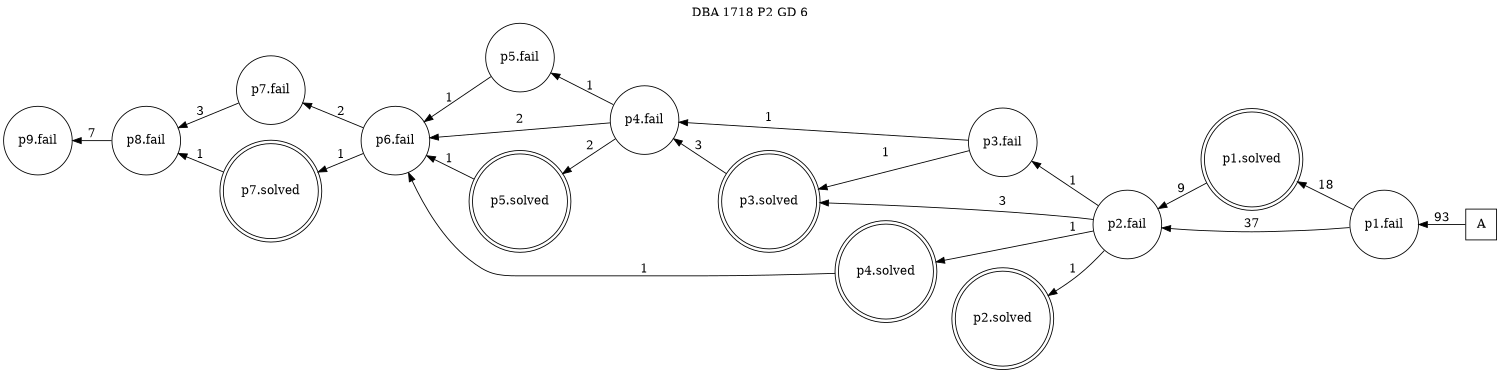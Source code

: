 digraph DBA_1718_P2_GD_6_GOOD {
labelloc="tl"
label= " DBA 1718 P2 GD 6 "
rankdir="RL";
graph [ size=" 10 , 10 !"]

"A" [shape="square" label="A"]
"p1.fail" [shape="circle" label="p1.fail"]
"p1.solved" [shape="doublecircle" label="p1.solved"]
"p2.fail" [shape="circle" label="p2.fail"]
"p3.fail" [shape="circle" label="p3.fail"]
"p4.fail" [shape="circle" label="p4.fail"]
"p3.solved" [shape="doublecircle" label="p3.solved"]
"p5.fail" [shape="circle" label="p5.fail"]
"p6.fail" [shape="circle" label="p6.fail"]
"p7.fail" [shape="circle" label="p7.fail"]
"p8.fail" [shape="circle" label="p8.fail"]
"p9.fail" [shape="circle" label="p9.fail"]
"p5.solved" [shape="doublecircle" label="p5.solved"]
"p4.solved" [shape="doublecircle" label="p4.solved"]
"p7.solved" [shape="doublecircle" label="p7.solved"]
"p2.solved" [shape="doublecircle" label="p2.solved"]
"A" -> "p1.fail" [ label=93]
"p1.fail" -> "p1.solved" [ label=18]
"p1.fail" -> "p2.fail" [ label=37]
"p1.solved" -> "p2.fail" [ label=9]
"p2.fail" -> "p3.fail" [ label=1]
"p2.fail" -> "p3.solved" [ label=3]
"p2.fail" -> "p4.solved" [ label=1]
"p2.fail" -> "p2.solved" [ label=1]
"p3.fail" -> "p4.fail" [ label=1]
"p3.fail" -> "p3.solved" [ label=1]
"p4.fail" -> "p5.fail" [ label=1]
"p4.fail" -> "p6.fail" [ label=2]
"p4.fail" -> "p5.solved" [ label=2]
"p3.solved" -> "p4.fail" [ label=3]
"p5.fail" -> "p6.fail" [ label=1]
"p6.fail" -> "p7.fail" [ label=2]
"p6.fail" -> "p7.solved" [ label=1]
"p7.fail" -> "p8.fail" [ label=3]
"p8.fail" -> "p9.fail" [ label=7]
"p5.solved" -> "p6.fail" [ label=1]
"p4.solved" -> "p6.fail" [ label=1]
"p7.solved" -> "p8.fail" [ label=1]
}
